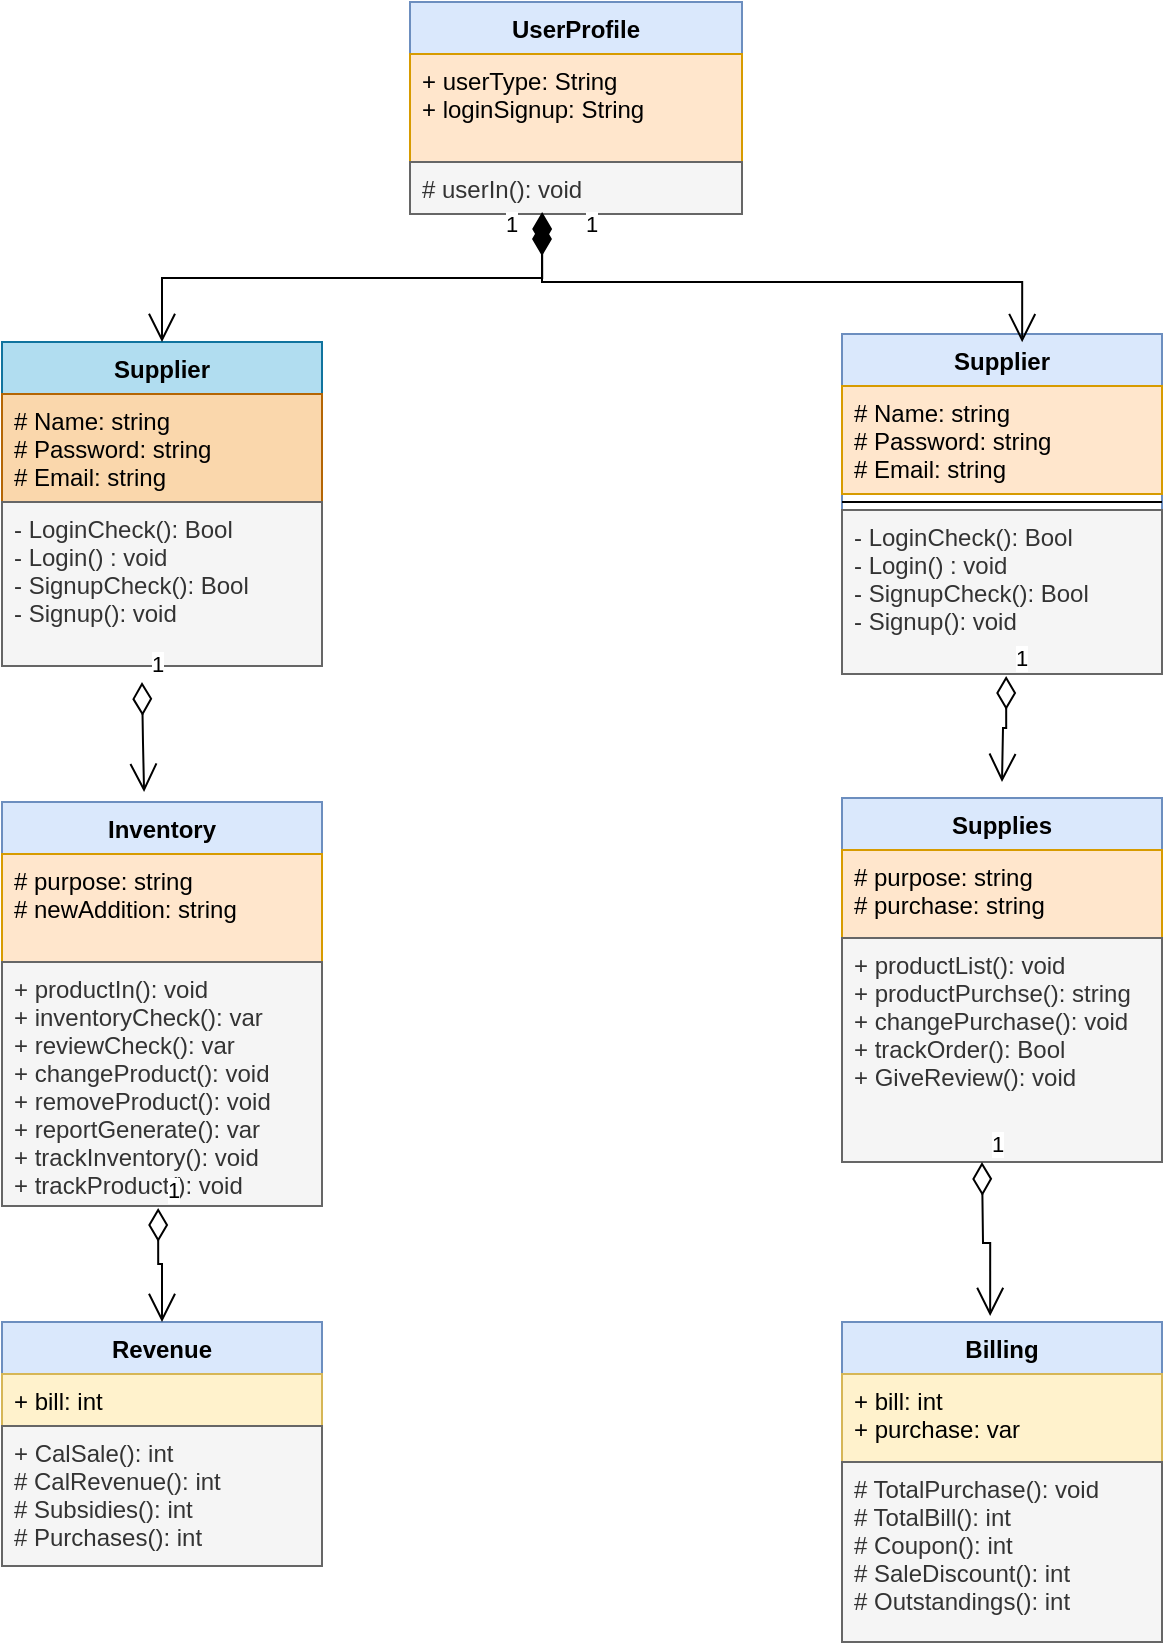 <mxfile version="20.2.0" type="github"><diagram id="OL-mok6mtt2LkkNzcfoB" name="Page-1"><mxGraphModel dx="868" dy="450" grid="1" gridSize="10" guides="1" tooltips="1" connect="1" arrows="1" fold="1" page="1" pageScale="1" pageWidth="827" pageHeight="1169" math="0" shadow="0"><root><mxCell id="0"/><mxCell id="1" parent="0"/><mxCell id="PVNWA9Z3iNUJe3zhxIdy-5" value="UserProfile" style="swimlane;fontStyle=1;align=center;verticalAlign=top;childLayout=stackLayout;horizontal=1;startSize=26;horizontalStack=0;resizeParent=1;resizeParentMax=0;resizeLast=0;collapsible=1;marginBottom=0;fillColor=#dae8fc;strokeColor=#6c8ebf;" vertex="1" parent="1"><mxGeometry x="334" y="80" width="166" height="106" as="geometry"/></mxCell><mxCell id="PVNWA9Z3iNUJe3zhxIdy-6" value="+ userType: String&#10;+ loginSignup: String" style="text;strokeColor=#d79b00;fillColor=#ffe6cc;align=left;verticalAlign=top;spacingLeft=4;spacingRight=4;overflow=hidden;rotatable=0;points=[[0,0.5],[1,0.5]];portConstraint=eastwest;" vertex="1" parent="PVNWA9Z3iNUJe3zhxIdy-5"><mxGeometry y="26" width="166" height="54" as="geometry"/></mxCell><mxCell id="PVNWA9Z3iNUJe3zhxIdy-8" value="# userIn(): void" style="text;strokeColor=#666666;fillColor=#f5f5f5;align=left;verticalAlign=top;spacingLeft=4;spacingRight=4;overflow=hidden;rotatable=0;points=[[0,0.5],[1,0.5]];portConstraint=eastwest;fontColor=#333333;" vertex="1" parent="PVNWA9Z3iNUJe3zhxIdy-5"><mxGeometry y="80" width="166" height="26" as="geometry"/></mxCell><mxCell id="PVNWA9Z3iNUJe3zhxIdy-9" value="Supplier" style="swimlane;fontStyle=1;align=center;verticalAlign=top;childLayout=stackLayout;horizontal=1;startSize=26;horizontalStack=0;resizeParent=1;resizeParentMax=0;resizeLast=0;collapsible=1;marginBottom=0;fillColor=#b1ddf0;strokeColor=#10739e;" vertex="1" parent="1"><mxGeometry x="130" y="250" width="160" height="162" as="geometry"/></mxCell><mxCell id="PVNWA9Z3iNUJe3zhxIdy-10" value="# Name: string&#10;# Password: string&#10;# Email: string" style="text;fillColor=#fad7ac;align=left;verticalAlign=top;spacingLeft=4;spacingRight=4;overflow=hidden;rotatable=0;points=[[0,0.5],[1,0.5]];portConstraint=eastwest;strokeColor=#b46504;" vertex="1" parent="PVNWA9Z3iNUJe3zhxIdy-9"><mxGeometry y="26" width="160" height="54" as="geometry"/></mxCell><mxCell id="PVNWA9Z3iNUJe3zhxIdy-12" value="- LoginCheck(): Bool&#10;- Login() : void&#10;- SignupCheck(): Bool&#10;- Signup(): void" style="text;strokeColor=#666666;fillColor=#f5f5f5;align=left;verticalAlign=top;spacingLeft=4;spacingRight=4;overflow=hidden;rotatable=0;points=[[0,0.5],[1,0.5]];portConstraint=eastwest;fontColor=#333333;" vertex="1" parent="PVNWA9Z3iNUJe3zhxIdy-9"><mxGeometry y="80" width="160" height="82" as="geometry"/></mxCell><mxCell id="PVNWA9Z3iNUJe3zhxIdy-13" value="Supplier" style="swimlane;fontStyle=1;align=center;verticalAlign=top;childLayout=stackLayout;horizontal=1;startSize=26;horizontalStack=0;resizeParent=1;resizeParentMax=0;resizeLast=0;collapsible=1;marginBottom=0;fillColor=#dae8fc;strokeColor=#6c8ebf;" vertex="1" parent="1"><mxGeometry x="550" y="246" width="160" height="170" as="geometry"><mxRectangle x="550" y="250" width="90" height="30" as="alternateBounds"/></mxGeometry></mxCell><mxCell id="PVNWA9Z3iNUJe3zhxIdy-14" value="# Name: string&#10;# Password: string&#10;# Email: string" style="text;strokeColor=#d79b00;fillColor=#ffe6cc;align=left;verticalAlign=top;spacingLeft=4;spacingRight=4;overflow=hidden;rotatable=0;points=[[0,0.5],[1,0.5]];portConstraint=eastwest;" vertex="1" parent="PVNWA9Z3iNUJe3zhxIdy-13"><mxGeometry y="26" width="160" height="54" as="geometry"/></mxCell><mxCell id="PVNWA9Z3iNUJe3zhxIdy-15" value="" style="line;strokeWidth=1;fillColor=none;align=left;verticalAlign=middle;spacingTop=-1;spacingLeft=3;spacingRight=3;rotatable=0;labelPosition=right;points=[];portConstraint=eastwest;" vertex="1" parent="PVNWA9Z3iNUJe3zhxIdy-13"><mxGeometry y="80" width="160" height="8" as="geometry"/></mxCell><mxCell id="PVNWA9Z3iNUJe3zhxIdy-16" value="- LoginCheck(): Bool&#10;- Login() : void&#10;- SignupCheck(): Bool&#10;- Signup(): void" style="text;strokeColor=#666666;fillColor=#f5f5f5;align=left;verticalAlign=top;spacingLeft=4;spacingRight=4;overflow=hidden;rotatable=0;points=[[0,0.5],[1,0.5]];portConstraint=eastwest;fontColor=#333333;" vertex="1" parent="PVNWA9Z3iNUJe3zhxIdy-13"><mxGeometry y="88" width="160" height="82" as="geometry"/></mxCell><mxCell id="PVNWA9Z3iNUJe3zhxIdy-17" value="Inventory" style="swimlane;fontStyle=1;align=center;verticalAlign=top;childLayout=stackLayout;horizontal=1;startSize=26;horizontalStack=0;resizeParent=1;resizeParentMax=0;resizeLast=0;collapsible=1;marginBottom=0;fillColor=#dae8fc;strokeColor=#6c8ebf;" vertex="1" parent="1"><mxGeometry x="130" y="480" width="160" height="202" as="geometry"/></mxCell><mxCell id="PVNWA9Z3iNUJe3zhxIdy-18" value="# purpose: string&#10;# newAddition: string" style="text;strokeColor=#d79b00;fillColor=#ffe6cc;align=left;verticalAlign=top;spacingLeft=4;spacingRight=4;overflow=hidden;rotatable=0;points=[[0,0.5],[1,0.5]];portConstraint=eastwest;" vertex="1" parent="PVNWA9Z3iNUJe3zhxIdy-17"><mxGeometry y="26" width="160" height="54" as="geometry"/></mxCell><mxCell id="PVNWA9Z3iNUJe3zhxIdy-20" value="+ productIn(): void&#10;+ inventoryCheck(): var&#10;+ reviewCheck(): var&#10;+ changeProduct(): void&#10;+ removeProduct(): void&#10;+ reportGenerate(): var&#10;+ trackInventory(): void&#10;+ trackProduct(): void" style="text;strokeColor=#666666;fillColor=#f5f5f5;align=left;verticalAlign=top;spacingLeft=4;spacingRight=4;overflow=hidden;rotatable=0;points=[[0,0.5],[1,0.5]];portConstraint=eastwest;fontColor=#333333;" vertex="1" parent="PVNWA9Z3iNUJe3zhxIdy-17"><mxGeometry y="80" width="160" height="122" as="geometry"/></mxCell><mxCell id="PVNWA9Z3iNUJe3zhxIdy-21" value="Supplies" style="swimlane;fontStyle=1;align=center;verticalAlign=top;childLayout=stackLayout;horizontal=1;startSize=26;horizontalStack=0;resizeParent=1;resizeParentMax=0;resizeLast=0;collapsible=1;marginBottom=0;fillColor=#dae8fc;strokeColor=#6c8ebf;" vertex="1" parent="1"><mxGeometry x="550" y="478" width="160" height="182" as="geometry"/></mxCell><mxCell id="PVNWA9Z3iNUJe3zhxIdy-22" value="# purpose: string&#10;# purchase: string" style="text;strokeColor=#d79b00;fillColor=#ffe6cc;align=left;verticalAlign=top;spacingLeft=4;spacingRight=4;overflow=hidden;rotatable=0;points=[[0,0.5],[1,0.5]];portConstraint=eastwest;" vertex="1" parent="PVNWA9Z3iNUJe3zhxIdy-21"><mxGeometry y="26" width="160" height="44" as="geometry"/></mxCell><mxCell id="PVNWA9Z3iNUJe3zhxIdy-24" value="+ productList(): void&#10;+ productPurchse(): string&#10;+ changePurchase(): void&#10;+ trackOrder(): Bool&#10;+ GiveReview(): void" style="text;strokeColor=#666666;fillColor=#f5f5f5;align=left;verticalAlign=top;spacingLeft=4;spacingRight=4;overflow=hidden;rotatable=0;points=[[0,0.5],[1,0.5]];portConstraint=eastwest;fontColor=#333333;" vertex="1" parent="PVNWA9Z3iNUJe3zhxIdy-21"><mxGeometry y="70" width="160" height="112" as="geometry"/></mxCell><mxCell id="PVNWA9Z3iNUJe3zhxIdy-25" value="Revenue" style="swimlane;fontStyle=1;align=center;verticalAlign=top;childLayout=stackLayout;horizontal=1;startSize=26;horizontalStack=0;resizeParent=1;resizeParentMax=0;resizeLast=0;collapsible=1;marginBottom=0;fillColor=#dae8fc;strokeColor=#6c8ebf;" vertex="1" parent="1"><mxGeometry x="130" y="740" width="160" height="122" as="geometry"/></mxCell><mxCell id="PVNWA9Z3iNUJe3zhxIdy-26" value="+ bill: int" style="text;strokeColor=#d6b656;fillColor=#fff2cc;align=left;verticalAlign=top;spacingLeft=4;spacingRight=4;overflow=hidden;rotatable=0;points=[[0,0.5],[1,0.5]];portConstraint=eastwest;" vertex="1" parent="PVNWA9Z3iNUJe3zhxIdy-25"><mxGeometry y="26" width="160" height="26" as="geometry"/></mxCell><mxCell id="PVNWA9Z3iNUJe3zhxIdy-28" value="+ CalSale(): int&#10;# CalRevenue(): int&#10;# Subsidies(): int&#10;# Purchases(): int" style="text;strokeColor=#666666;fillColor=#f5f5f5;align=left;verticalAlign=top;spacingLeft=4;spacingRight=4;overflow=hidden;rotatable=0;points=[[0,0.5],[1,0.5]];portConstraint=eastwest;fontColor=#333333;" vertex="1" parent="PVNWA9Z3iNUJe3zhxIdy-25"><mxGeometry y="52" width="160" height="70" as="geometry"/></mxCell><mxCell id="PVNWA9Z3iNUJe3zhxIdy-29" value="1" style="endArrow=open;html=1;endSize=12;startArrow=diamondThin;startSize=14;startFill=1;edgeStyle=orthogonalEdgeStyle;align=left;verticalAlign=bottom;rounded=0;exitX=0.398;exitY=0.962;exitDx=0;exitDy=0;exitPerimeter=0;" edge="1" parent="1" source="PVNWA9Z3iNUJe3zhxIdy-8" target="PVNWA9Z3iNUJe3zhxIdy-9"><mxGeometry x="-0.584" y="-18" relative="1" as="geometry"><mxPoint x="330" y="350" as="sourcePoint"/><mxPoint x="490" y="350" as="targetPoint"/><mxPoint as="offset"/></mxGeometry></mxCell><mxCell id="PVNWA9Z3iNUJe3zhxIdy-30" value="1" style="endArrow=open;html=1;endSize=12;startArrow=diamondThin;startSize=14;startFill=1;edgeStyle=orthogonalEdgeStyle;align=left;verticalAlign=bottom;rounded=0;entryX=0.563;entryY=0.024;entryDx=0;entryDy=0;entryPerimeter=0;" edge="1" parent="1" target="PVNWA9Z3iNUJe3zhxIdy-13"><mxGeometry x="-0.667" y="20" relative="1" as="geometry"><mxPoint x="400" y="190" as="sourcePoint"/><mxPoint x="700" y="210" as="targetPoint"/><Array as="points"><mxPoint x="400" y="220"/><mxPoint x="640" y="220"/></Array><mxPoint as="offset"/></mxGeometry></mxCell><mxCell id="PVNWA9Z3iNUJe3zhxIdy-31" value="1" style="endArrow=open;html=1;endSize=12;startArrow=diamondThin;startSize=14;startFill=0;edgeStyle=orthogonalEdgeStyle;align=left;verticalAlign=bottom;rounded=0;entryX=0.444;entryY=-0.025;entryDx=0;entryDy=0;entryPerimeter=0;" edge="1" parent="1" target="PVNWA9Z3iNUJe3zhxIdy-17"><mxGeometry x="-1" y="3" relative="1" as="geometry"><mxPoint x="200" y="420" as="sourcePoint"/><mxPoint x="490" y="450" as="targetPoint"/></mxGeometry></mxCell><mxCell id="PVNWA9Z3iNUJe3zhxIdy-32" value="1" style="endArrow=open;html=1;endSize=12;startArrow=diamondThin;startSize=14;startFill=0;edgeStyle=orthogonalEdgeStyle;align=left;verticalAlign=bottom;rounded=0;exitX=0.513;exitY=1.012;exitDx=0;exitDy=0;exitPerimeter=0;" edge="1" parent="1" source="PVNWA9Z3iNUJe3zhxIdy-16"><mxGeometry x="-1" y="3" relative="1" as="geometry"><mxPoint x="630" y="450" as="sourcePoint"/><mxPoint x="630" y="470" as="targetPoint"/></mxGeometry></mxCell><mxCell id="PVNWA9Z3iNUJe3zhxIdy-33" value="Billing" style="swimlane;fontStyle=1;align=center;verticalAlign=top;childLayout=stackLayout;horizontal=1;startSize=26;horizontalStack=0;resizeParent=1;resizeParentMax=0;resizeLast=0;collapsible=1;marginBottom=0;fillColor=#dae8fc;strokeColor=#6c8ebf;" vertex="1" parent="1"><mxGeometry x="550" y="740" width="160" height="160" as="geometry"/></mxCell><mxCell id="PVNWA9Z3iNUJe3zhxIdy-34" value="+ bill: int&#10;+ purchase: var" style="text;strokeColor=#d6b656;fillColor=#fff2cc;align=left;verticalAlign=top;spacingLeft=4;spacingRight=4;overflow=hidden;rotatable=0;points=[[0,0.5],[1,0.5]];portConstraint=eastwest;" vertex="1" parent="PVNWA9Z3iNUJe3zhxIdy-33"><mxGeometry y="26" width="160" height="44" as="geometry"/></mxCell><mxCell id="PVNWA9Z3iNUJe3zhxIdy-36" value="# TotalPurchase(): void&#10;# TotalBill(): int&#10;# Coupon(): int&#10;# SaleDiscount(): int&#10;# Outstandings(): int" style="text;strokeColor=#666666;fillColor=#f5f5f5;align=left;verticalAlign=top;spacingLeft=4;spacingRight=4;overflow=hidden;rotatable=0;points=[[0,0.5],[1,0.5]];portConstraint=eastwest;fontColor=#333333;" vertex="1" parent="PVNWA9Z3iNUJe3zhxIdy-33"><mxGeometry y="70" width="160" height="90" as="geometry"/></mxCell><mxCell id="PVNWA9Z3iNUJe3zhxIdy-37" value="1" style="endArrow=open;html=1;endSize=12;startArrow=diamondThin;startSize=14;startFill=0;edgeStyle=orthogonalEdgeStyle;align=left;verticalAlign=bottom;rounded=0;exitX=0.488;exitY=1.008;exitDx=0;exitDy=0;exitPerimeter=0;" edge="1" parent="1" source="PVNWA9Z3iNUJe3zhxIdy-20" target="PVNWA9Z3iNUJe3zhxIdy-25"><mxGeometry x="-1" y="3" relative="1" as="geometry"><mxPoint x="340" y="770" as="sourcePoint"/><mxPoint x="500" y="770" as="targetPoint"/></mxGeometry></mxCell><mxCell id="PVNWA9Z3iNUJe3zhxIdy-38" value="1" style="endArrow=open;html=1;endSize=12;startArrow=diamondThin;startSize=14;startFill=0;edgeStyle=orthogonalEdgeStyle;align=left;verticalAlign=bottom;rounded=0;entryX=0.463;entryY=-0.019;entryDx=0;entryDy=0;entryPerimeter=0;" edge="1" parent="1" target="PVNWA9Z3iNUJe3zhxIdy-33"><mxGeometry x="-1" y="3" relative="1" as="geometry"><mxPoint x="620" y="660" as="sourcePoint"/><mxPoint x="780" y="690" as="targetPoint"/></mxGeometry></mxCell></root></mxGraphModel></diagram></mxfile>